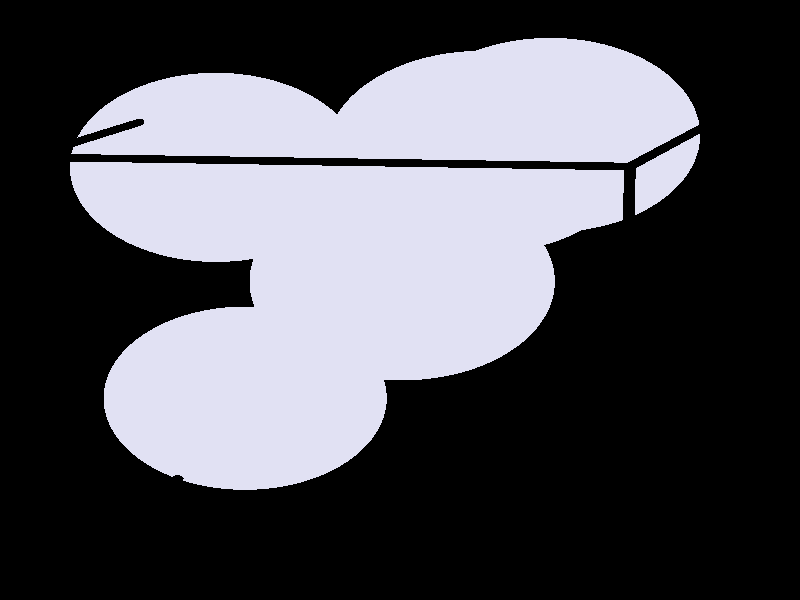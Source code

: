 #include "colors.inc"
#include "finish.inc"

global_settings {assumed_gamma 1 max_trace_level 6}
background {color White transmit 1.0}
camera {perspective
  right -6.79*x up 7.87*y
  direction 50.00*z
  location <0,0,50.00> look_at <0,0,0>}


light_source {<  2.00,   3.00,  40.00> color White
  area_light <0.70, 0, 0>, <0, 0.70, 0>, 3, 3
  adaptive 1 jitter}
// no fog
#declare simple = finish {phong 0.7}
#declare pale = finish {ambient 0.5 diffuse 0.85 roughness 0.001 specular 0.200 }
#declare intermediate = finish {ambient 0.3 diffuse 0.6 specular 0.1 roughness 0.04}
#declare vmd = finish {ambient 0.0 diffuse 0.65 phong 0.1 phong_size 40.0 specular 0.5 }
#declare jmol = finish {ambient 0.2 diffuse 0.6 specular 1 roughness 0.001 metallic}
#declare ase2 = finish {ambient 0.05 brilliance 3 diffuse 0.6 metallic specular 0.7 roughness 0.04 reflection 0.15}
#declare ase3 = finish {ambient 0.15 brilliance 2 diffuse 0.6 metallic specular 1.0 roughness 0.001 reflection 0.0}
#declare glass = finish {ambient 0.05 diffuse 0.3 specular 1.0 roughness 0.001}
#declare glass2 = finish {ambient 0.01 diffuse 0.3 specular 1.0 reflection 0.25 roughness 0.001}
#declare Rcell = 0.050;
#declare Rbond = 0.100;

#macro atom(LOC, R, COL, TRANS, FIN)
  sphere{LOC, R texture{pigment{color COL transmit TRANS} finish{FIN}}}
#end
#macro constrain(LOC, R, COL, TRANS FIN)
union{torus{R, Rcell rotate 45*z texture{pigment{color COL transmit TRANS} finish{FIN}}}
     torus{R, Rcell rotate -45*z texture{pigment{color COL transmit TRANS} finish{FIN}}}
     translate LOC}
#end

cylinder {< -3.23,  -3.58,  -1.83>, < -1.95,  -2.50,  -8.56>, Rcell pigment {Black}}
cylinder {< -3.22,   1.91,  -0.95>, < -1.93,   2.99,  -7.68>, Rcell pigment {Black}}
cylinder {<  1.95,   1.75,   0.01>, <  3.23,   2.83,  -6.72>, Rcell pigment {Black}}
cylinder {<  1.93,  -3.75,  -0.87>, <  3.22,  -2.67,  -7.60>, Rcell pigment {Black}}
cylinder {< -3.23,  -3.58,  -1.83>, < -3.22,   1.91,  -0.95>, Rcell pigment {Black}}
cylinder {< -1.95,  -2.50,  -8.56>, < -1.93,   2.99,  -7.68>, Rcell pigment {Black}}
cylinder {<  3.22,  -2.67,  -7.60>, <  3.23,   2.83,  -6.72>, Rcell pigment {Black}}
cylinder {<  1.93,  -3.75,  -0.87>, <  1.95,   1.75,   0.01>, Rcell pigment {Black}}
cylinder {< -3.23,  -3.58,  -1.83>, <  1.93,  -3.75,  -0.87>, Rcell pigment {Black}}
cylinder {< -1.95,  -2.50,  -8.56>, <  3.22,  -2.67,  -7.60>, Rcell pigment {Black}}
cylinder {< -1.93,   2.99,  -7.68>, <  3.23,   2.83,  -6.72>, Rcell pigment {Black}}
cylinder {< -3.22,   1.91,  -0.95>, <  1.95,   1.75,   0.01>, Rcell pigment {Black}}
atom(<  1.39,   2.36,  -4.59>, 1.39, rgb <0.75, 0.75, 0.90>, 0.0, ase2) // #0
atom(< -1.52,  -1.49,  -7.86>, 1.39, rgb <0.75, 0.75, 0.90>, 0.0, ase2) // #1
atom(<  0.73,   2.03,  -2.36>, 1.39, rgb <0.75, 0.75, 0.90>, 0.0, ase2) // #2
atom(< -1.75,   1.95,  -6.08>, 1.39, rgb <0.75, 0.75, 0.90>, 0.0, ase2) // #3
atom(<  0.02,   0.26,  -3.65>, 1.39, rgb <0.75, 0.75, 0.90>, 0.0, ase2) // #4

// no constraints
